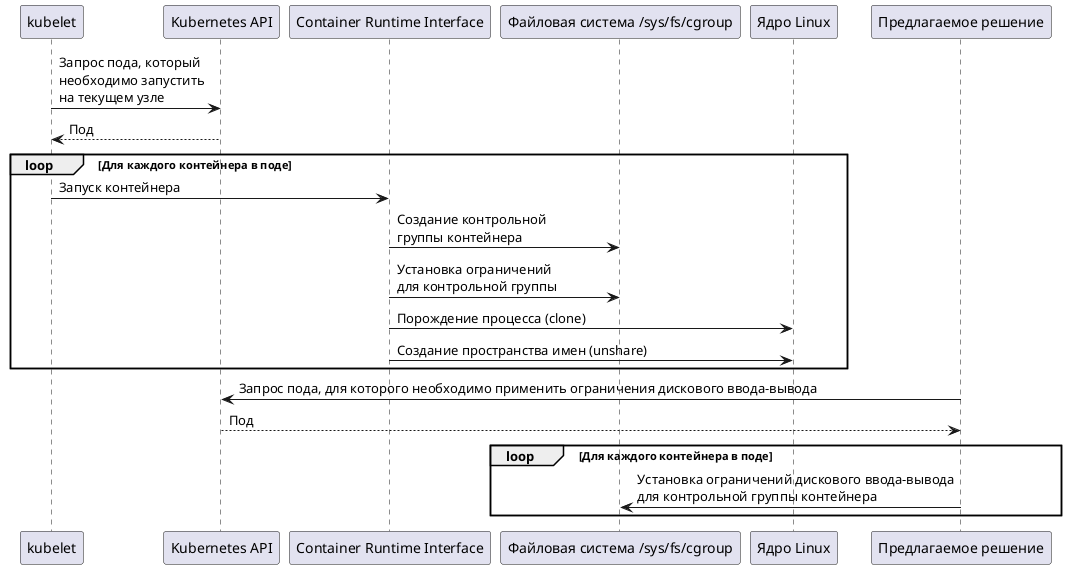 @startuml
kubelet -> "Kubernetes API": Запрос пода, который\nнеобходимо запустить\nна текущем узле
"Kubernetes API" --> kubelet: Под

loop Для каждого контейнера в поде
    kubelet -> "Container Runtime Interface": Запуск контейнера
    "Container Runtime Interface" -> "Файловая система /sys/fs/cgroup": Создание контрольной\nгруппы контейнера
    "Container Runtime Interface" -> "Файловая система /sys/fs/cgroup": Установка ограничений\nдля контрольной группы
    "Container Runtime Interface" -> "Ядро Linux": Порождение процесса (clone)
    "Container Runtime Interface" -> "Ядро Linux": Создание пространства имен (unshare)
end

"Предлагаемое решение" -> "Kubernetes API": Запрос пода, для которого необходимо применить ограничения дискового ввода-вывода
"Kubernetes API" --> "Предлагаемое решение": Под

loop Для каждого контейнера в поде
    "Предлагаемое решение" -> "Файловая система /sys/fs/cgroup": Установка ограничений дискового ввода-вывода\nдля контрольной группы контейнера
end
@enduml